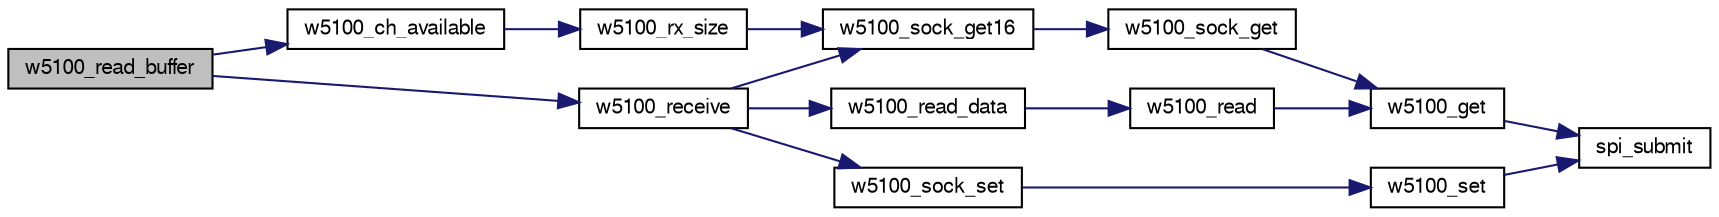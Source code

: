 digraph "w5100_read_buffer"
{
  edge [fontname="FreeSans",fontsize="10",labelfontname="FreeSans",labelfontsize="10"];
  node [fontname="FreeSans",fontsize="10",shape=record];
  rankdir="LR";
  Node1 [label="w5100_read_buffer",height=0.2,width=0.4,color="black", fillcolor="grey75", style="filled", fontcolor="black"];
  Node1 -> Node2 [color="midnightblue",fontsize="10",style="solid",fontname="FreeSans"];
  Node2 [label="w5100_ch_available",height=0.2,width=0.4,color="black", fillcolor="white", style="filled",URL="$w5100_8h.html#aa03fab8432b75178c2d37da11f8444f3"];
  Node2 -> Node3 [color="midnightblue",fontsize="10",style="solid",fontname="FreeSans"];
  Node3 [label="w5100_rx_size",height=0.2,width=0.4,color="black", fillcolor="white", style="filled",URL="$w5100_8c.html#a834e87b2f3c3cd190eee04e2c9162d92"];
  Node3 -> Node4 [color="midnightblue",fontsize="10",style="solid",fontname="FreeSans"];
  Node4 [label="w5100_sock_get16",height=0.2,width=0.4,color="black", fillcolor="white", style="filled",URL="$w5100_8c.html#ac3249d8a1bb38835870a1fc6a8c61524"];
  Node4 -> Node5 [color="midnightblue",fontsize="10",style="solid",fontname="FreeSans"];
  Node5 [label="w5100_sock_get",height=0.2,width=0.4,color="black", fillcolor="white", style="filled",URL="$w5100_8c.html#aa329ee90cfec600285df9d7382a2c623"];
  Node5 -> Node6 [color="midnightblue",fontsize="10",style="solid",fontname="FreeSans"];
  Node6 [label="w5100_get",height=0.2,width=0.4,color="black", fillcolor="white", style="filled",URL="$w5100_8c.html#adc92dea40c158d4eb47238bb053ef8b1"];
  Node6 -> Node7 [color="midnightblue",fontsize="10",style="solid",fontname="FreeSans"];
  Node7 [label="spi_submit",height=0.2,width=0.4,color="black", fillcolor="white", style="filled",URL="$group__spi.html#ga5d383931766cb373ebad0b8bc26d439d",tooltip="Submit SPI transaction. "];
  Node1 -> Node8 [color="midnightblue",fontsize="10",style="solid",fontname="FreeSans"];
  Node8 [label="w5100_receive",height=0.2,width=0.4,color="black", fillcolor="white", style="filled",URL="$w5100_8h.html#abf3016ffe8faf50c1bf56f6f21ceb261"];
  Node8 -> Node4 [color="midnightblue",fontsize="10",style="solid",fontname="FreeSans"];
  Node8 -> Node9 [color="midnightblue",fontsize="10",style="solid",fontname="FreeSans"];
  Node9 [label="w5100_read_data",height=0.2,width=0.4,color="black", fillcolor="white", style="filled",URL="$w5100_8c.html#a455780f8178c7ad9c93bb668b60724fb"];
  Node9 -> Node10 [color="midnightblue",fontsize="10",style="solid",fontname="FreeSans"];
  Node10 [label="w5100_read",height=0.2,width=0.4,color="black", fillcolor="white", style="filled",URL="$w5100_8c.html#aa07a01f5b03c499e6bbcc4edcd14c301"];
  Node10 -> Node6 [color="midnightblue",fontsize="10",style="solid",fontname="FreeSans"];
  Node8 -> Node11 [color="midnightblue",fontsize="10",style="solid",fontname="FreeSans"];
  Node11 [label="w5100_sock_set",height=0.2,width=0.4,color="black", fillcolor="white", style="filled",URL="$w5100_8c.html#add4fef731325e39e35816a0372d6e9c6"];
  Node11 -> Node12 [color="midnightblue",fontsize="10",style="solid",fontname="FreeSans"];
  Node12 [label="w5100_set",height=0.2,width=0.4,color="black", fillcolor="white", style="filled",URL="$w5100_8c.html#acf688d7d46d5a20eb893df94ba4b2f5c"];
  Node12 -> Node7 [color="midnightblue",fontsize="10",style="solid",fontname="FreeSans"];
}
